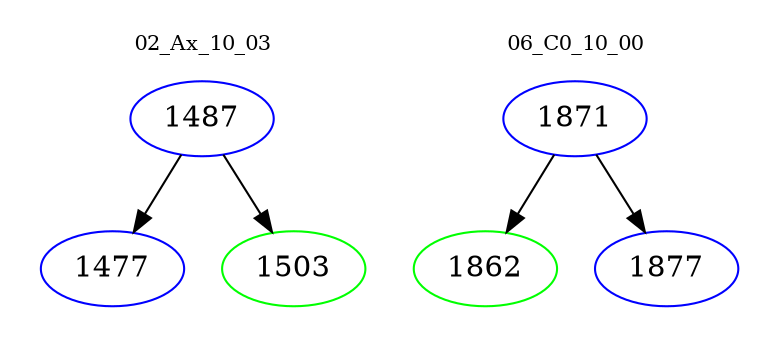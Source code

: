 digraph{
subgraph cluster_0 {
color = white
label = "02_Ax_10_03";
fontsize=10;
T0_1487 [label="1487", color="blue"]
T0_1487 -> T0_1477 [color="black"]
T0_1477 [label="1477", color="blue"]
T0_1487 -> T0_1503 [color="black"]
T0_1503 [label="1503", color="green"]
}
subgraph cluster_1 {
color = white
label = "06_C0_10_00";
fontsize=10;
T1_1871 [label="1871", color="blue"]
T1_1871 -> T1_1862 [color="black"]
T1_1862 [label="1862", color="green"]
T1_1871 -> T1_1877 [color="black"]
T1_1877 [label="1877", color="blue"]
}
}
